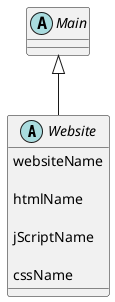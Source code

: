 @startuml
'https://plantuml.com/class-diagram

abstract class Website{

    websiteName

    htmlName

    jScriptName

    cssName

}

abstract class Main

Main <|-- Website

@enduml